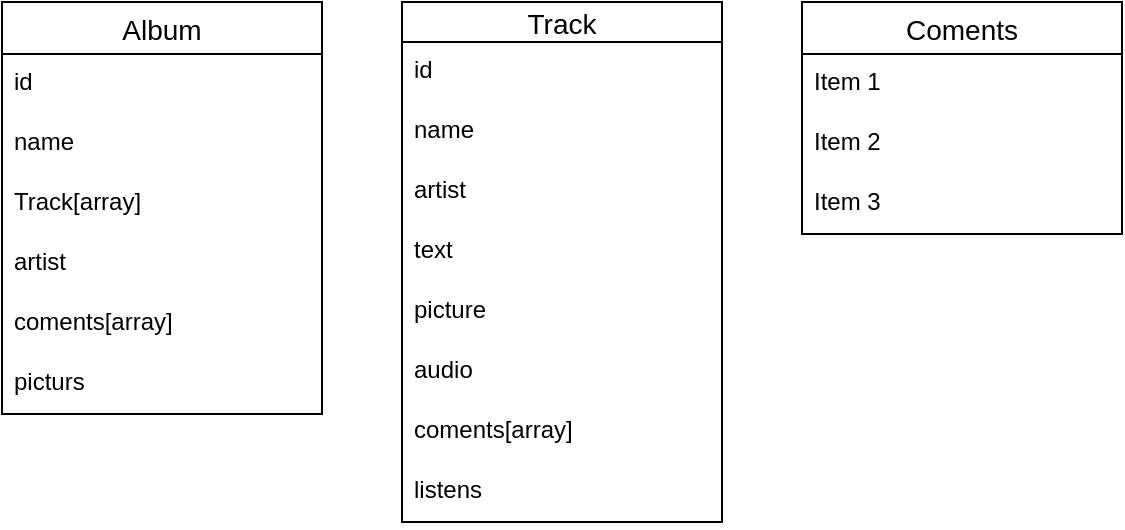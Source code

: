 <mxfile version="20.2.6" type="github">
  <diagram id="JJiImoGQ_4MxIVwa4QJV" name="Страница 1">
    <mxGraphModel dx="1381" dy="805" grid="1" gridSize="10" guides="1" tooltips="1" connect="1" arrows="1" fold="1" page="1" pageScale="1" pageWidth="827" pageHeight="1169" math="0" shadow="0">
      <root>
        <mxCell id="0" />
        <mxCell id="1" parent="0" />
        <mxCell id="ah-zYi-d5Ueg5Il1cIFD-11" value="Album" style="swimlane;fontStyle=0;childLayout=stackLayout;horizontal=1;startSize=26;horizontalStack=0;resizeParent=1;resizeParentMax=0;resizeLast=0;collapsible=1;marginBottom=0;align=center;fontSize=14;" vertex="1" parent="1">
          <mxGeometry x="40" y="40" width="160" height="206" as="geometry" />
        </mxCell>
        <mxCell id="ah-zYi-d5Ueg5Il1cIFD-12" value="id" style="text;strokeColor=none;fillColor=none;spacingLeft=4;spacingRight=4;overflow=hidden;rotatable=0;points=[[0,0.5],[1,0.5]];portConstraint=eastwest;fontSize=12;" vertex="1" parent="ah-zYi-d5Ueg5Il1cIFD-11">
          <mxGeometry y="26" width="160" height="30" as="geometry" />
        </mxCell>
        <mxCell id="ah-zYi-d5Ueg5Il1cIFD-13" value="name" style="text;strokeColor=none;fillColor=none;spacingLeft=4;spacingRight=4;overflow=hidden;rotatable=0;points=[[0,0.5],[1,0.5]];portConstraint=eastwest;fontSize=12;" vertex="1" parent="ah-zYi-d5Ueg5Il1cIFD-11">
          <mxGeometry y="56" width="160" height="30" as="geometry" />
        </mxCell>
        <mxCell id="ah-zYi-d5Ueg5Il1cIFD-48" value="Track[array]" style="text;strokeColor=none;fillColor=none;spacingLeft=4;spacingRight=4;overflow=hidden;rotatable=0;points=[[0,0.5],[1,0.5]];portConstraint=eastwest;fontSize=12;" vertex="1" parent="ah-zYi-d5Ueg5Il1cIFD-11">
          <mxGeometry y="86" width="160" height="30" as="geometry" />
        </mxCell>
        <mxCell id="ah-zYi-d5Ueg5Il1cIFD-46" value="artist" style="text;strokeColor=none;fillColor=none;spacingLeft=4;spacingRight=4;overflow=hidden;rotatable=0;points=[[0,0.5],[1,0.5]];portConstraint=eastwest;fontSize=12;" vertex="1" parent="ah-zYi-d5Ueg5Il1cIFD-11">
          <mxGeometry y="116" width="160" height="30" as="geometry" />
        </mxCell>
        <mxCell id="ah-zYi-d5Ueg5Il1cIFD-47" value="coments[array]" style="text;strokeColor=none;fillColor=none;spacingLeft=4;spacingRight=4;overflow=hidden;rotatable=0;points=[[0,0.5],[1,0.5]];portConstraint=eastwest;fontSize=12;" vertex="1" parent="ah-zYi-d5Ueg5Il1cIFD-11">
          <mxGeometry y="146" width="160" height="30" as="geometry" />
        </mxCell>
        <mxCell id="ah-zYi-d5Ueg5Il1cIFD-14" value="picturs" style="text;strokeColor=none;fillColor=none;spacingLeft=4;spacingRight=4;overflow=hidden;rotatable=0;points=[[0,0.5],[1,0.5]];portConstraint=eastwest;fontSize=12;" vertex="1" parent="ah-zYi-d5Ueg5Il1cIFD-11">
          <mxGeometry y="176" width="160" height="30" as="geometry" />
        </mxCell>
        <mxCell id="ah-zYi-d5Ueg5Il1cIFD-28" value="Track" style="swimlane;fontStyle=0;childLayout=stackLayout;horizontal=1;startSize=20;horizontalStack=0;resizeParent=1;resizeParentMax=0;resizeLast=0;collapsible=1;marginBottom=0;align=center;fontSize=14;" vertex="1" parent="1">
          <mxGeometry x="240" y="40" width="160" height="260" as="geometry">
            <mxRectangle x="240" y="40" width="70" height="30" as="alternateBounds" />
          </mxGeometry>
        </mxCell>
        <mxCell id="ah-zYi-d5Ueg5Il1cIFD-29" value="id" style="text;strokeColor=none;fillColor=none;spacingLeft=4;spacingRight=4;overflow=hidden;rotatable=0;points=[[0,0.5],[1,0.5]];portConstraint=eastwest;fontSize=12;" vertex="1" parent="ah-zYi-d5Ueg5Il1cIFD-28">
          <mxGeometry y="20" width="160" height="30" as="geometry" />
        </mxCell>
        <mxCell id="ah-zYi-d5Ueg5Il1cIFD-30" value="name" style="text;strokeColor=none;fillColor=none;spacingLeft=4;spacingRight=4;overflow=hidden;rotatable=0;points=[[0,0.5],[1,0.5]];portConstraint=eastwest;fontSize=12;" vertex="1" parent="ah-zYi-d5Ueg5Il1cIFD-28">
          <mxGeometry y="50" width="160" height="30" as="geometry" />
        </mxCell>
        <mxCell id="ah-zYi-d5Ueg5Il1cIFD-31" value="artist" style="text;strokeColor=none;fillColor=none;spacingLeft=4;spacingRight=4;overflow=hidden;rotatable=0;points=[[0,0.5],[1,0.5]];portConstraint=eastwest;fontSize=12;" vertex="1" parent="ah-zYi-d5Ueg5Il1cIFD-28">
          <mxGeometry y="80" width="160" height="30" as="geometry" />
        </mxCell>
        <mxCell id="ah-zYi-d5Ueg5Il1cIFD-41" value="text" style="text;strokeColor=none;fillColor=none;spacingLeft=4;spacingRight=4;overflow=hidden;rotatable=0;points=[[0,0.5],[1,0.5]];portConstraint=eastwest;fontSize=12;" vertex="1" parent="ah-zYi-d5Ueg5Il1cIFD-28">
          <mxGeometry y="110" width="160" height="30" as="geometry" />
        </mxCell>
        <mxCell id="ah-zYi-d5Ueg5Il1cIFD-43" value="picture" style="text;strokeColor=none;fillColor=none;spacingLeft=4;spacingRight=4;overflow=hidden;rotatable=0;points=[[0,0.5],[1,0.5]];portConstraint=eastwest;fontSize=12;" vertex="1" parent="ah-zYi-d5Ueg5Il1cIFD-28">
          <mxGeometry y="140" width="160" height="30" as="geometry" />
        </mxCell>
        <mxCell id="ah-zYi-d5Ueg5Il1cIFD-44" value="audio&#xa;" style="text;strokeColor=none;fillColor=none;spacingLeft=4;spacingRight=4;overflow=hidden;rotatable=0;points=[[0,0.5],[1,0.5]];portConstraint=eastwest;fontSize=12;" vertex="1" parent="ah-zYi-d5Ueg5Il1cIFD-28">
          <mxGeometry y="170" width="160" height="30" as="geometry" />
        </mxCell>
        <mxCell id="ah-zYi-d5Ueg5Il1cIFD-45" value="coments[array]" style="text;strokeColor=none;fillColor=none;spacingLeft=4;spacingRight=4;overflow=hidden;rotatable=0;points=[[0,0.5],[1,0.5]];portConstraint=eastwest;fontSize=12;" vertex="1" parent="ah-zYi-d5Ueg5Il1cIFD-28">
          <mxGeometry y="200" width="160" height="30" as="geometry" />
        </mxCell>
        <mxCell id="ah-zYi-d5Ueg5Il1cIFD-42" value="listens" style="text;strokeColor=none;fillColor=none;spacingLeft=4;spacingRight=4;overflow=hidden;rotatable=0;points=[[0,0.5],[1,0.5]];portConstraint=eastwest;fontSize=12;" vertex="1" parent="ah-zYi-d5Ueg5Il1cIFD-28">
          <mxGeometry y="230" width="160" height="30" as="geometry" />
        </mxCell>
        <mxCell id="ah-zYi-d5Ueg5Il1cIFD-32" value="Coments" style="swimlane;fontStyle=0;childLayout=stackLayout;horizontal=1;startSize=26;horizontalStack=0;resizeParent=1;resizeParentMax=0;resizeLast=0;collapsible=1;marginBottom=0;align=center;fontSize=14;" vertex="1" parent="1">
          <mxGeometry x="440" y="40" width="160" height="116" as="geometry" />
        </mxCell>
        <mxCell id="ah-zYi-d5Ueg5Il1cIFD-33" value="Item 1" style="text;strokeColor=none;fillColor=none;spacingLeft=4;spacingRight=4;overflow=hidden;rotatable=0;points=[[0,0.5],[1,0.5]];portConstraint=eastwest;fontSize=12;" vertex="1" parent="ah-zYi-d5Ueg5Il1cIFD-32">
          <mxGeometry y="26" width="160" height="30" as="geometry" />
        </mxCell>
        <mxCell id="ah-zYi-d5Ueg5Il1cIFD-34" value="Item 2" style="text;strokeColor=none;fillColor=none;spacingLeft=4;spacingRight=4;overflow=hidden;rotatable=0;points=[[0,0.5],[1,0.5]];portConstraint=eastwest;fontSize=12;" vertex="1" parent="ah-zYi-d5Ueg5Il1cIFD-32">
          <mxGeometry y="56" width="160" height="30" as="geometry" />
        </mxCell>
        <mxCell id="ah-zYi-d5Ueg5Il1cIFD-35" value="Item 3" style="text;strokeColor=none;fillColor=none;spacingLeft=4;spacingRight=4;overflow=hidden;rotatable=0;points=[[0,0.5],[1,0.5]];portConstraint=eastwest;fontSize=12;" vertex="1" parent="ah-zYi-d5Ueg5Il1cIFD-32">
          <mxGeometry y="86" width="160" height="30" as="geometry" />
        </mxCell>
      </root>
    </mxGraphModel>
  </diagram>
</mxfile>
